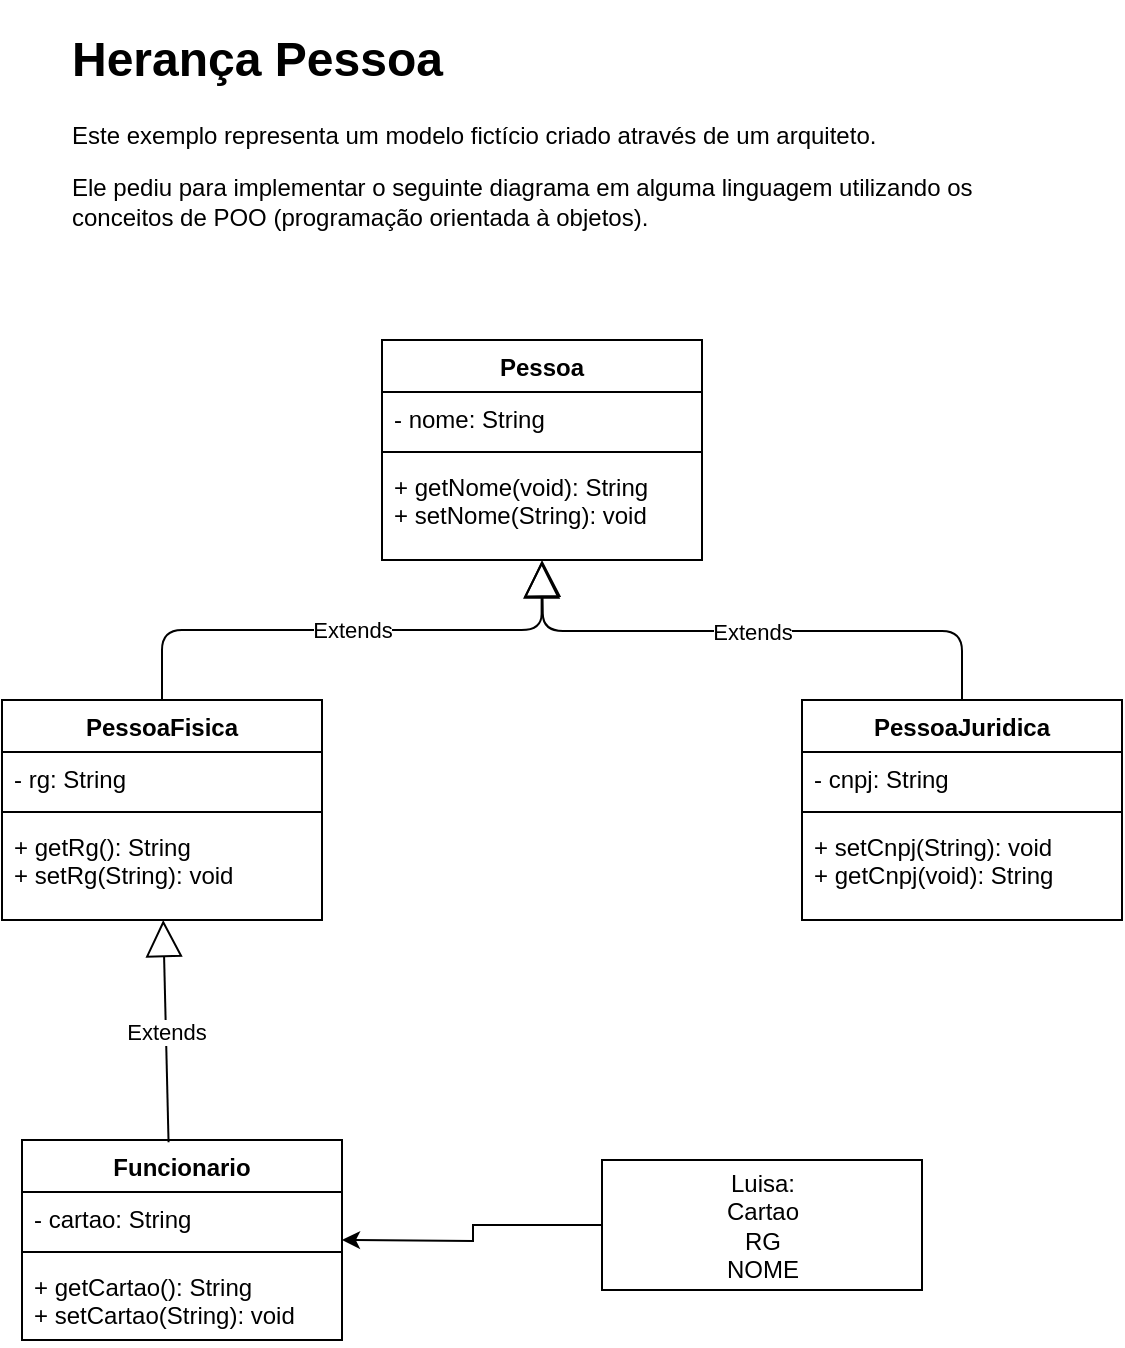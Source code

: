 <mxfile version="14.4.3" type="device"><diagram id="hDEVBcWGdhWwfoxiP8IZ" name="Página-1"><mxGraphModel dx="1137" dy="564" grid="1" gridSize="10" guides="1" tooltips="1" connect="1" arrows="1" fold="1" page="1" pageScale="1" pageWidth="827" pageHeight="1169" math="0" shadow="0"><root><mxCell id="0"/><mxCell id="1" parent="0"/><mxCell id="ksXTftutgfjJanvso4Mk-1" value="Pessoa" style="swimlane;fontStyle=1;align=center;verticalAlign=top;childLayout=stackLayout;horizontal=1;startSize=26;horizontalStack=0;resizeParent=1;resizeParentMax=0;resizeLast=0;collapsible=1;marginBottom=0;" parent="1" vertex="1"><mxGeometry x="340" y="210" width="160" height="110" as="geometry"/></mxCell><mxCell id="ksXTftutgfjJanvso4Mk-2" value="- nome: String" style="text;strokeColor=none;fillColor=none;align=left;verticalAlign=top;spacingLeft=4;spacingRight=4;overflow=hidden;rotatable=0;points=[[0,0.5],[1,0.5]];portConstraint=eastwest;" parent="ksXTftutgfjJanvso4Mk-1" vertex="1"><mxGeometry y="26" width="160" height="26" as="geometry"/></mxCell><mxCell id="ksXTftutgfjJanvso4Mk-3" value="" style="line;strokeWidth=1;fillColor=none;align=left;verticalAlign=middle;spacingTop=-1;spacingLeft=3;spacingRight=3;rotatable=0;labelPosition=right;points=[];portConstraint=eastwest;" parent="ksXTftutgfjJanvso4Mk-1" vertex="1"><mxGeometry y="52" width="160" height="8" as="geometry"/></mxCell><mxCell id="ksXTftutgfjJanvso4Mk-4" value="+ getNome(void): String&#10;+ setNome(String): void" style="text;strokeColor=none;fillColor=none;align=left;verticalAlign=top;spacingLeft=4;spacingRight=4;overflow=hidden;rotatable=0;points=[[0,0.5],[1,0.5]];portConstraint=eastwest;" parent="ksXTftutgfjJanvso4Mk-1" vertex="1"><mxGeometry y="60" width="160" height="50" as="geometry"/></mxCell><mxCell id="ksXTftutgfjJanvso4Mk-5" value="PessoaJuridica" style="swimlane;fontStyle=1;align=center;verticalAlign=top;childLayout=stackLayout;horizontal=1;startSize=26;horizontalStack=0;resizeParent=1;resizeParentMax=0;resizeLast=0;collapsible=1;marginBottom=0;" parent="1" vertex="1"><mxGeometry x="550" y="390" width="160" height="110" as="geometry"/></mxCell><mxCell id="ksXTftutgfjJanvso4Mk-6" value="- cnpj: String" style="text;strokeColor=none;fillColor=none;align=left;verticalAlign=top;spacingLeft=4;spacingRight=4;overflow=hidden;rotatable=0;points=[[0,0.5],[1,0.5]];portConstraint=eastwest;" parent="ksXTftutgfjJanvso4Mk-5" vertex="1"><mxGeometry y="26" width="160" height="26" as="geometry"/></mxCell><mxCell id="ksXTftutgfjJanvso4Mk-7" value="" style="line;strokeWidth=1;fillColor=none;align=left;verticalAlign=middle;spacingTop=-1;spacingLeft=3;spacingRight=3;rotatable=0;labelPosition=right;points=[];portConstraint=eastwest;" parent="ksXTftutgfjJanvso4Mk-5" vertex="1"><mxGeometry y="52" width="160" height="8" as="geometry"/></mxCell><mxCell id="ksXTftutgfjJanvso4Mk-8" value="+ setCnpj(String): void&#10;+ getCnpj(void): String" style="text;strokeColor=none;fillColor=none;align=left;verticalAlign=top;spacingLeft=4;spacingRight=4;overflow=hidden;rotatable=0;points=[[0,0.5],[1,0.5]];portConstraint=eastwest;" parent="ksXTftutgfjJanvso4Mk-5" vertex="1"><mxGeometry y="60" width="160" height="50" as="geometry"/></mxCell><mxCell id="ksXTftutgfjJanvso4Mk-9" value="Funcionario" style="swimlane;fontStyle=1;align=center;verticalAlign=top;childLayout=stackLayout;horizontal=1;startSize=26;horizontalStack=0;resizeParent=1;resizeParentMax=0;resizeLast=0;collapsible=1;marginBottom=0;" parent="1" vertex="1"><mxGeometry x="160" y="610" width="160" height="100" as="geometry"/></mxCell><mxCell id="ksXTftutgfjJanvso4Mk-10" value="- cartao: String" style="text;strokeColor=none;fillColor=none;align=left;verticalAlign=top;spacingLeft=4;spacingRight=4;overflow=hidden;rotatable=0;points=[[0,0.5],[1,0.5]];portConstraint=eastwest;" parent="ksXTftutgfjJanvso4Mk-9" vertex="1"><mxGeometry y="26" width="160" height="26" as="geometry"/></mxCell><mxCell id="ksXTftutgfjJanvso4Mk-11" value="" style="line;strokeWidth=1;fillColor=none;align=left;verticalAlign=middle;spacingTop=-1;spacingLeft=3;spacingRight=3;rotatable=0;labelPosition=right;points=[];portConstraint=eastwest;" parent="ksXTftutgfjJanvso4Mk-9" vertex="1"><mxGeometry y="52" width="160" height="8" as="geometry"/></mxCell><mxCell id="ksXTftutgfjJanvso4Mk-12" value="+ getCartao(): String&#10;+ setCartao(String): void" style="text;strokeColor=none;fillColor=none;align=left;verticalAlign=top;spacingLeft=4;spacingRight=4;overflow=hidden;rotatable=0;points=[[0,0.5],[1,0.5]];portConstraint=eastwest;" parent="ksXTftutgfjJanvso4Mk-9" vertex="1"><mxGeometry y="60" width="160" height="40" as="geometry"/></mxCell><mxCell id="ksXTftutgfjJanvso4Mk-13" value="PessoaFisica" style="swimlane;fontStyle=1;align=center;verticalAlign=top;childLayout=stackLayout;horizontal=1;startSize=26;horizontalStack=0;resizeParent=1;resizeParentMax=0;resizeLast=0;collapsible=1;marginBottom=0;" parent="1" vertex="1"><mxGeometry x="150" y="390" width="160" height="110" as="geometry"/></mxCell><mxCell id="ksXTftutgfjJanvso4Mk-14" value="- rg: String" style="text;strokeColor=none;fillColor=none;align=left;verticalAlign=top;spacingLeft=4;spacingRight=4;overflow=hidden;rotatable=0;points=[[0,0.5],[1,0.5]];portConstraint=eastwest;" parent="ksXTftutgfjJanvso4Mk-13" vertex="1"><mxGeometry y="26" width="160" height="26" as="geometry"/></mxCell><mxCell id="ksXTftutgfjJanvso4Mk-15" value="" style="line;strokeWidth=1;fillColor=none;align=left;verticalAlign=middle;spacingTop=-1;spacingLeft=3;spacingRight=3;rotatable=0;labelPosition=right;points=[];portConstraint=eastwest;" parent="ksXTftutgfjJanvso4Mk-13" vertex="1"><mxGeometry y="52" width="160" height="8" as="geometry"/></mxCell><mxCell id="ksXTftutgfjJanvso4Mk-16" value="+ getRg(): String&#10;+ setRg(String): void" style="text;strokeColor=none;fillColor=none;align=left;verticalAlign=top;spacingLeft=4;spacingRight=4;overflow=hidden;rotatable=0;points=[[0,0.5],[1,0.5]];portConstraint=eastwest;" parent="ksXTftutgfjJanvso4Mk-13" vertex="1"><mxGeometry y="60" width="160" height="50" as="geometry"/></mxCell><mxCell id="ksXTftutgfjJanvso4Mk-17" value="Extends" style="endArrow=block;endSize=16;endFill=0;html=1;exitX=0.5;exitY=0;exitDx=0;exitDy=0;entryX=0.499;entryY=1.016;entryDx=0;entryDy=0;entryPerimeter=0;edgeStyle=orthogonalEdgeStyle;" parent="1" source="ksXTftutgfjJanvso4Mk-13" target="ksXTftutgfjJanvso4Mk-4" edge="1"><mxGeometry width="160" relative="1" as="geometry"><mxPoint x="370" y="450" as="sourcePoint"/><mxPoint x="530" y="450" as="targetPoint"/></mxGeometry></mxCell><mxCell id="ksXTftutgfjJanvso4Mk-18" value="Extends" style="endArrow=block;endSize=16;endFill=0;html=1;exitX=0.5;exitY=0;exitDx=0;exitDy=0;edgeStyle=orthogonalEdgeStyle;" parent="1" source="ksXTftutgfjJanvso4Mk-5" edge="1"><mxGeometry width="160" relative="1" as="geometry"><mxPoint x="240" y="400" as="sourcePoint"/><mxPoint x="420" y="320" as="targetPoint"/></mxGeometry></mxCell><mxCell id="ksXTftutgfjJanvso4Mk-19" value="Extends" style="endArrow=block;endSize=16;endFill=0;html=1;exitX=0.458;exitY=0.011;exitDx=0;exitDy=0;exitPerimeter=0;" parent="1" source="ksXTftutgfjJanvso4Mk-9" target="ksXTftutgfjJanvso4Mk-16" edge="1"><mxGeometry width="160" relative="1" as="geometry"><mxPoint x="250" y="410" as="sourcePoint"/><mxPoint x="439.84" y="340.8" as="targetPoint"/></mxGeometry></mxCell><mxCell id="ksXTftutgfjJanvso4Mk-20" value="&lt;h1&gt;Herança Pessoa&lt;/h1&gt;&lt;p&gt;Este exemplo representa um modelo fictício criado através de um arquiteto.&lt;/p&gt;&lt;p&gt;Ele pediu para implementar o seguinte diagrama em alguma linguagem utilizando os conceitos de POO (programação orientada à objetos).&lt;/p&gt;" style="text;html=1;strokeColor=none;fillColor=none;spacing=5;spacingTop=-20;whiteSpace=wrap;overflow=hidden;rounded=0;" parent="1" vertex="1"><mxGeometry x="180" y="50" width="480" height="120" as="geometry"/></mxCell><mxCell id="bwV4GDBm8n_vZbAEpfIq-2" style="edgeStyle=orthogonalEdgeStyle;rounded=0;orthogonalLoop=1;jettySize=auto;html=1;" edge="1" parent="1" source="bwV4GDBm8n_vZbAEpfIq-1"><mxGeometry relative="1" as="geometry"><mxPoint x="320" y="660" as="targetPoint"/></mxGeometry></mxCell><mxCell id="bwV4GDBm8n_vZbAEpfIq-1" value="Luisa:&lt;br&gt;Cartao&lt;br&gt;RG&lt;br&gt;NOME" style="html=1;" vertex="1" parent="1"><mxGeometry x="450" y="620" width="160" height="65" as="geometry"/></mxCell></root></mxGraphModel></diagram></mxfile>